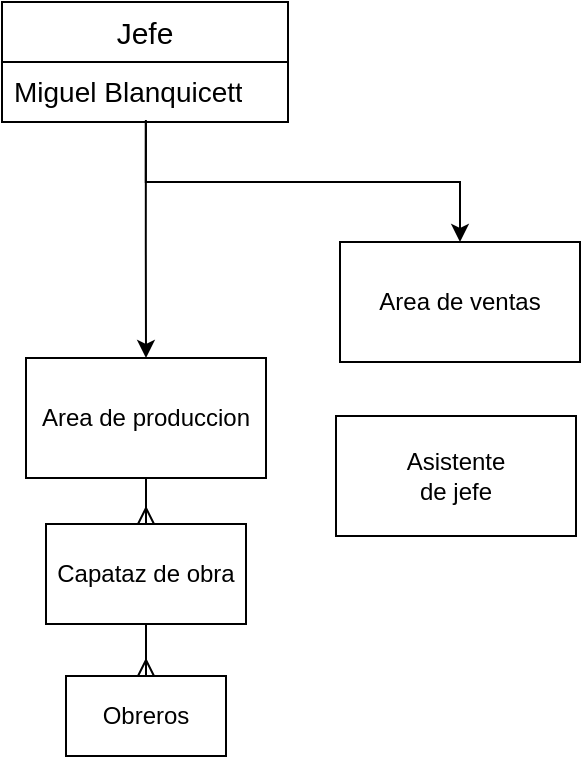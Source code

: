 <mxfile version="21.4.0" type="github">
  <diagram id="R2lEEEUBdFMjLlhIrx00" name="Page-1">
    <mxGraphModel dx="794" dy="345" grid="1" gridSize="10" guides="1" tooltips="1" connect="1" arrows="1" fold="1" page="1" pageScale="1" pageWidth="850" pageHeight="1100" math="0" shadow="0" extFonts="Permanent Marker^https://fonts.googleapis.com/css?family=Permanent+Marker">
      <root>
        <mxCell id="0" />
        <mxCell id="1" parent="0" />
        <mxCell id="fd2rfv2mPa3jeMTykctJ-2" value="&lt;font style=&quot;font-size: 15px;&quot;&gt;Jefe&lt;/font&gt;" style="swimlane;fontStyle=0;childLayout=stackLayout;horizontal=1;startSize=30;horizontalStack=0;resizeParent=1;resizeParentMax=0;resizeLast=0;collapsible=1;marginBottom=0;whiteSpace=wrap;html=1;" vertex="1" parent="1">
          <mxGeometry x="327" y="190" width="143" height="60" as="geometry" />
        </mxCell>
        <mxCell id="fd2rfv2mPa3jeMTykctJ-3" value="Miguel Blanquicett" style="text;strokeColor=none;fillColor=none;align=left;verticalAlign=middle;spacingLeft=4;spacingRight=4;overflow=hidden;points=[[0,0.5],[1,0.5]];portConstraint=eastwest;rotatable=0;whiteSpace=wrap;html=1;fontSize=14;" vertex="1" parent="fd2rfv2mPa3jeMTykctJ-2">
          <mxGeometry y="30" width="143" height="30" as="geometry" />
        </mxCell>
        <mxCell id="fd2rfv2mPa3jeMTykctJ-13" value="" style="edgeStyle=orthogonalEdgeStyle;rounded=0;orthogonalLoop=1;jettySize=auto;html=1;endArrow=ERmany;endFill=0;" edge="1" parent="1" source="fd2rfv2mPa3jeMTykctJ-8" target="fd2rfv2mPa3jeMTykctJ-12">
          <mxGeometry relative="1" as="geometry" />
        </mxCell>
        <mxCell id="fd2rfv2mPa3jeMTykctJ-19" value="" style="edgeStyle=orthogonalEdgeStyle;rounded=0;orthogonalLoop=1;jettySize=auto;html=1;endArrow=ERmany;endFill=0;" edge="1" parent="1" source="fd2rfv2mPa3jeMTykctJ-18" target="fd2rfv2mPa3jeMTykctJ-8">
          <mxGeometry relative="1" as="geometry" />
        </mxCell>
        <mxCell id="fd2rfv2mPa3jeMTykctJ-8" value="Capataz de obra" style="rounded=0;whiteSpace=wrap;html=1;" vertex="1" parent="1">
          <mxGeometry x="349" y="451" width="100" height="50" as="geometry" />
        </mxCell>
        <mxCell id="fd2rfv2mPa3jeMTykctJ-12" value="Obreros" style="whiteSpace=wrap;html=1;rounded=0;" vertex="1" parent="1">
          <mxGeometry x="359" y="527" width="80" height="40" as="geometry" />
        </mxCell>
        <mxCell id="fd2rfv2mPa3jeMTykctJ-18" value="Area de produccion" style="whiteSpace=wrap;html=1;rounded=0;" vertex="1" parent="1">
          <mxGeometry x="339" y="368" width="120" height="60" as="geometry" />
        </mxCell>
        <mxCell id="fd2rfv2mPa3jeMTykctJ-24" value="&lt;div&gt;Asistente&lt;/div&gt;&lt;div&gt;de jefe&lt;br&gt;&lt;/div&gt;" style="rounded=0;whiteSpace=wrap;html=1;" vertex="1" parent="1">
          <mxGeometry x="494" y="397" width="120" height="60" as="geometry" />
        </mxCell>
        <mxCell id="fd2rfv2mPa3jeMTykctJ-22" style="edgeStyle=orthogonalEdgeStyle;rounded=0;orthogonalLoop=1;jettySize=auto;html=1;exitX=0.503;exitY=0.967;exitDx=0;exitDy=0;exitPerimeter=0;" edge="1" parent="1" source="fd2rfv2mPa3jeMTykctJ-3" target="fd2rfv2mPa3jeMTykctJ-18">
          <mxGeometry relative="1" as="geometry" />
        </mxCell>
        <mxCell id="fd2rfv2mPa3jeMTykctJ-27" value="Area de ventas" style="rounded=0;whiteSpace=wrap;html=1;" vertex="1" parent="1">
          <mxGeometry x="496" y="310" width="120" height="60" as="geometry" />
        </mxCell>
        <mxCell id="fd2rfv2mPa3jeMTykctJ-29" style="edgeStyle=orthogonalEdgeStyle;rounded=0;orthogonalLoop=1;jettySize=auto;html=1;exitX=0.503;exitY=1;exitDx=0;exitDy=0;exitPerimeter=0;" edge="1" parent="1" source="fd2rfv2mPa3jeMTykctJ-3" target="fd2rfv2mPa3jeMTykctJ-27">
          <mxGeometry relative="1" as="geometry" />
        </mxCell>
      </root>
    </mxGraphModel>
  </diagram>
</mxfile>
